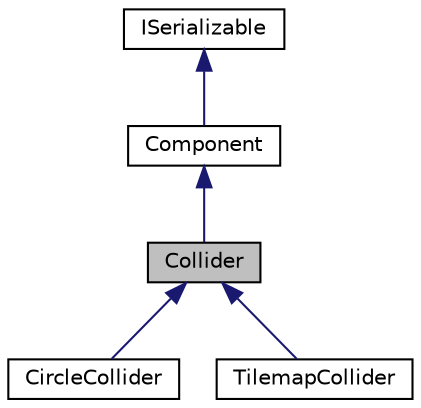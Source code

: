 digraph "Collider"
{
 // LATEX_PDF_SIZE
  edge [fontname="Helvetica",fontsize="10",labelfontname="Helvetica",labelfontsize="10"];
  node [fontname="Helvetica",fontsize="10",shape=record];
  Node1 [label="Collider",height=0.2,width=0.4,color="black", fillcolor="grey75", style="filled", fontcolor="black",tooltip="component which is used for detecting collisions and information about them"];
  Node2 -> Node1 [dir="back",color="midnightblue",fontsize="10",style="solid",fontname="Helvetica"];
  Node2 [label="Component",height=0.2,width=0.4,color="black", fillcolor="white", style="filled",URL="$d8/d6b/classComponent.html",tooltip=" "];
  Node3 -> Node2 [dir="back",color="midnightblue",fontsize="10",style="solid",fontname="Helvetica"];
  Node3 [label="ISerializable",height=0.2,width=0.4,color="black", fillcolor="white", style="filled",URL="$db/df8/classISerializable.html",tooltip="interface for all serializable objects"];
  Node1 -> Node4 [dir="back",color="midnightblue",fontsize="10",style="solid",fontname="Helvetica"];
  Node4 [label="CircleCollider",height=0.2,width=0.4,color="black", fillcolor="white", style="filled",URL="$d3/dd3/classCircleCollider.html",tooltip="Circle-shaped Collider."];
  Node1 -> Node5 [dir="back",color="midnightblue",fontsize="10",style="solid",fontname="Helvetica"];
  Node5 [label="TilemapCollider",height=0.2,width=0.4,color="black", fillcolor="white", style="filled",URL="$d1/d58/classTilemapCollider.html",tooltip="Circle-shaped Collider."];
}
